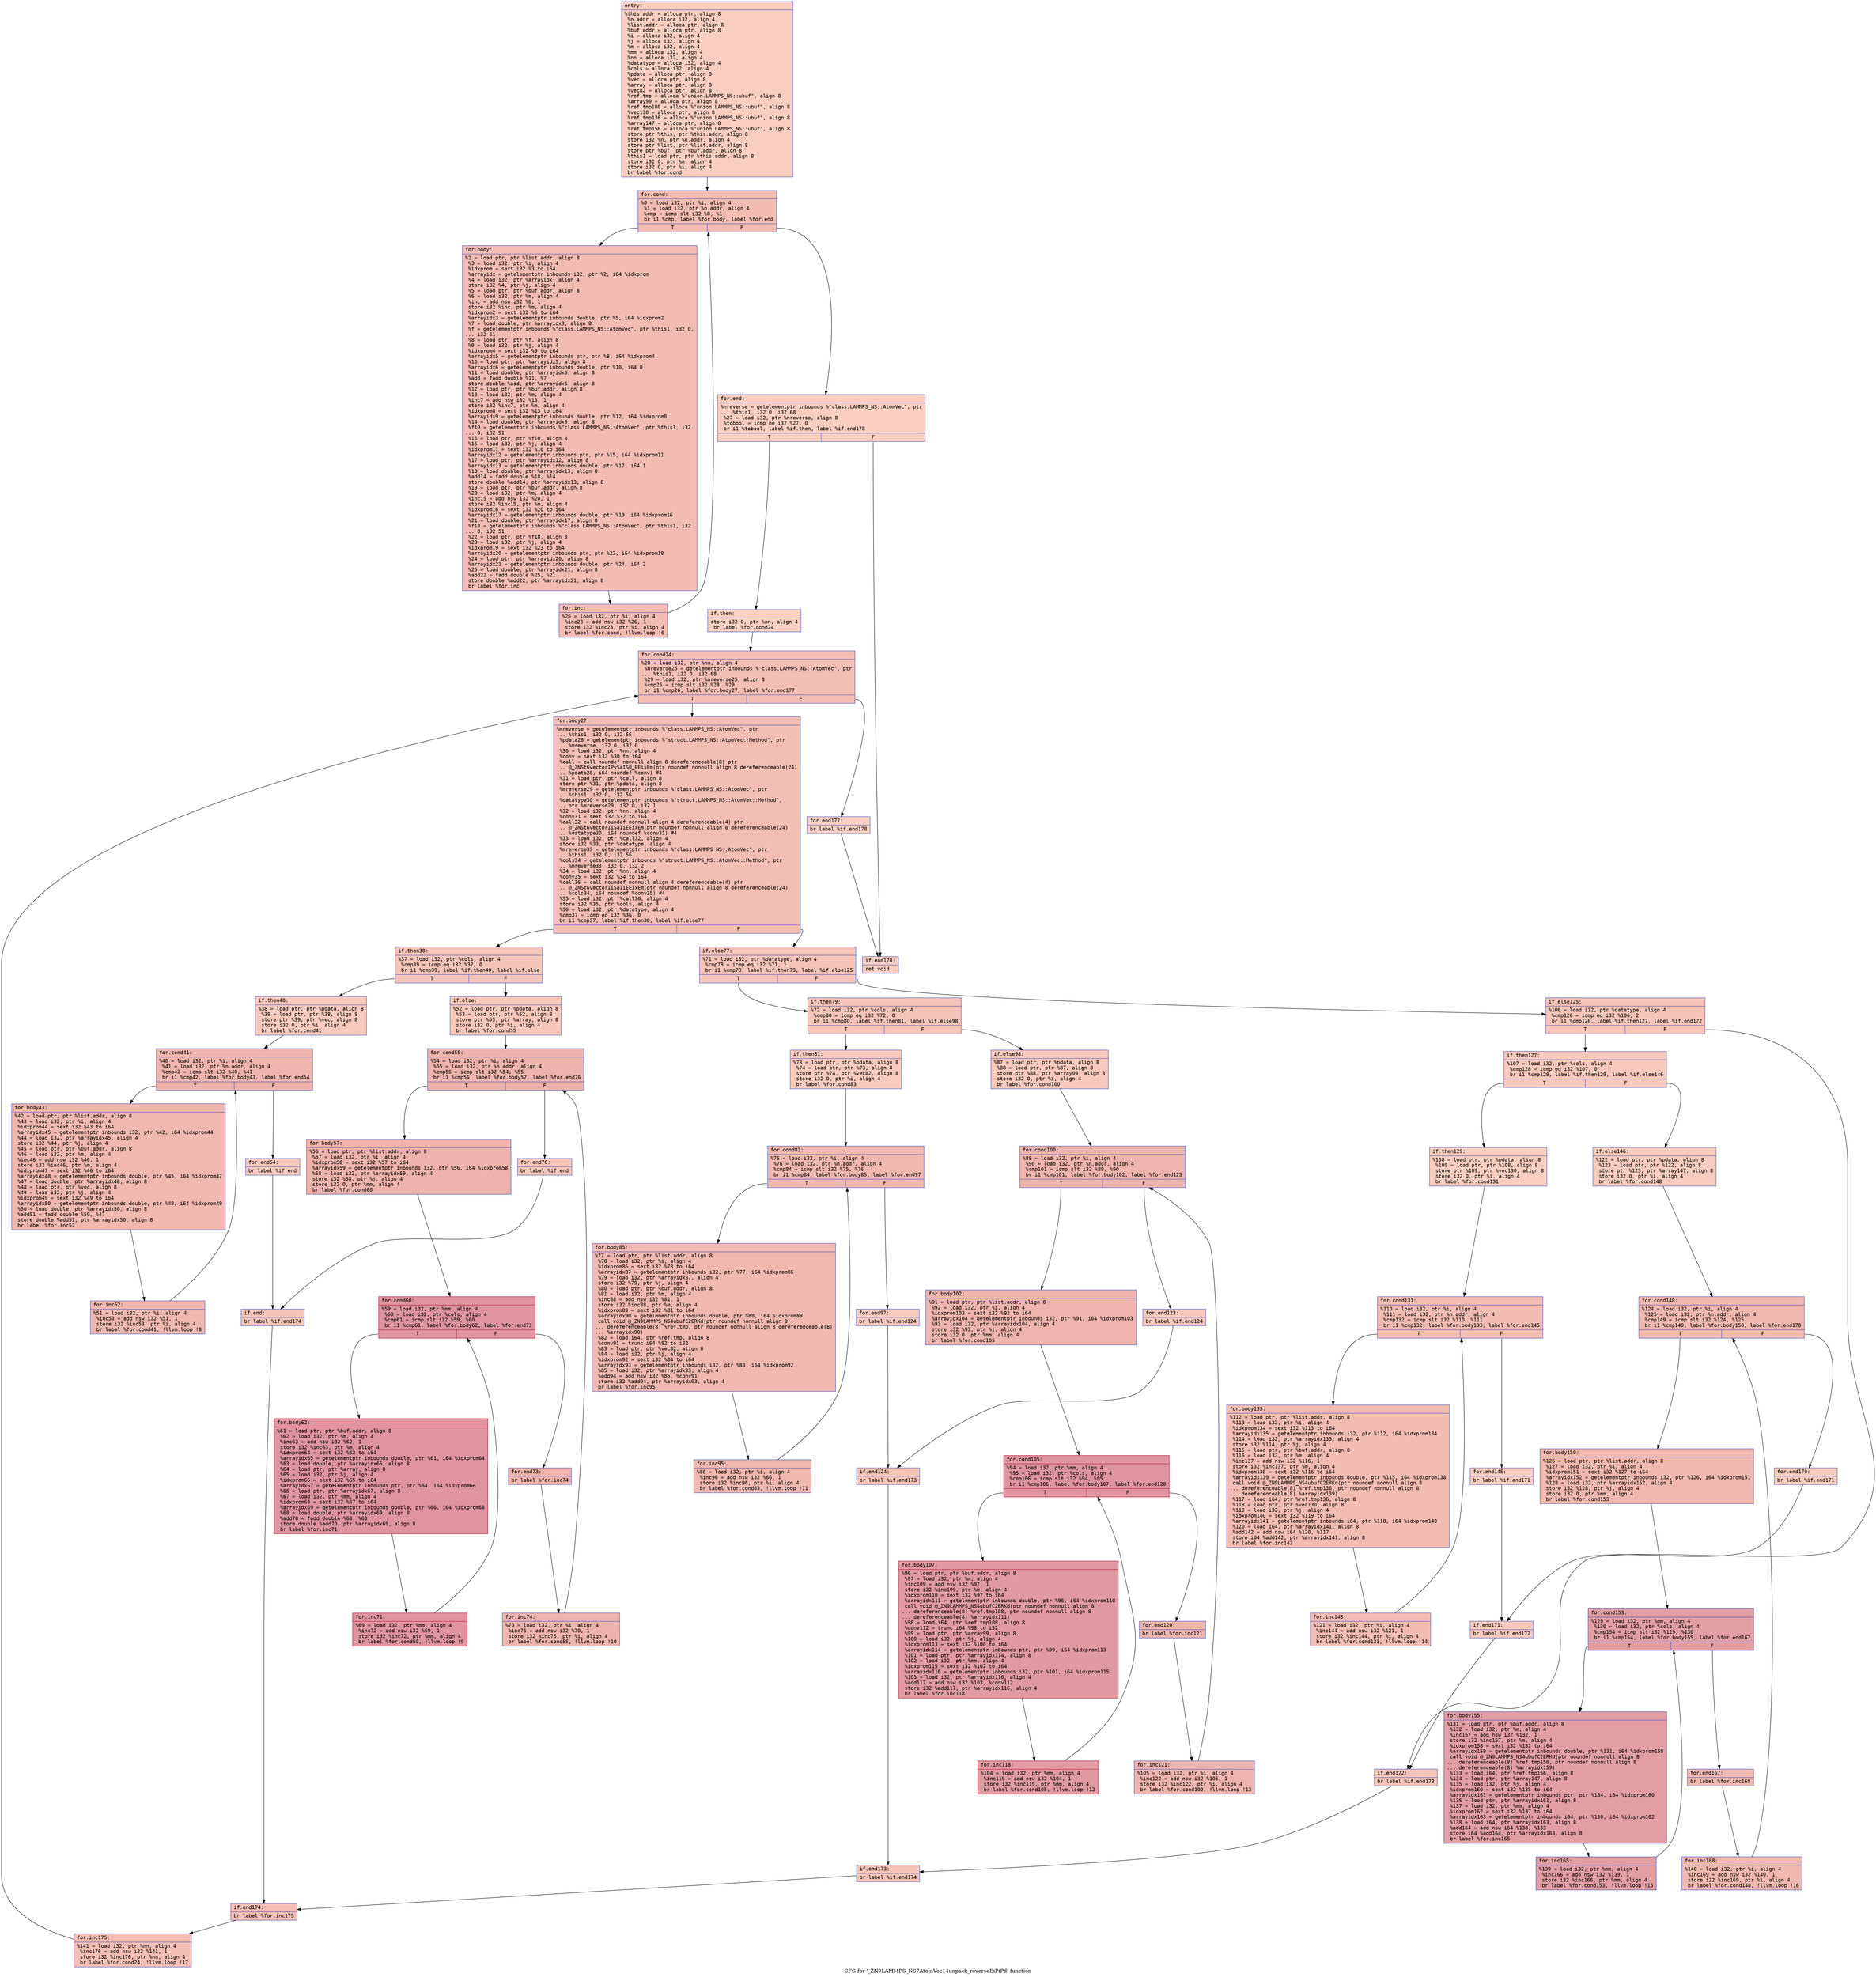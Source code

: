 digraph "CFG for '_ZN9LAMMPS_NS7AtomVec14unpack_reverseEiPiPd' function" {
	label="CFG for '_ZN9LAMMPS_NS7AtomVec14unpack_reverseEiPiPd' function";

	Node0x56285a9c4aa0 [shape=record,color="#3d50c3ff", style=filled, fillcolor="#f2907270" fontname="Courier",label="{entry:\l|  %this.addr = alloca ptr, align 8\l  %n.addr = alloca i32, align 4\l  %list.addr = alloca ptr, align 8\l  %buf.addr = alloca ptr, align 8\l  %i = alloca i32, align 4\l  %j = alloca i32, align 4\l  %m = alloca i32, align 4\l  %mm = alloca i32, align 4\l  %nn = alloca i32, align 4\l  %datatype = alloca i32, align 4\l  %cols = alloca i32, align 4\l  %pdata = alloca ptr, align 8\l  %vec = alloca ptr, align 8\l  %array = alloca ptr, align 8\l  %vec82 = alloca ptr, align 8\l  %ref.tmp = alloca %\"union.LAMMPS_NS::ubuf\", align 8\l  %array99 = alloca ptr, align 8\l  %ref.tmp108 = alloca %\"union.LAMMPS_NS::ubuf\", align 8\l  %vec130 = alloca ptr, align 8\l  %ref.tmp136 = alloca %\"union.LAMMPS_NS::ubuf\", align 8\l  %array147 = alloca ptr, align 8\l  %ref.tmp156 = alloca %\"union.LAMMPS_NS::ubuf\", align 8\l  store ptr %this, ptr %this.addr, align 8\l  store i32 %n, ptr %n.addr, align 4\l  store ptr %list, ptr %list.addr, align 8\l  store ptr %buf, ptr %buf.addr, align 8\l  %this1 = load ptr, ptr %this.addr, align 8\l  store i32 0, ptr %m, align 4\l  store i32 0, ptr %i, align 4\l  br label %for.cond\l}"];
	Node0x56285a9c4aa0 -> Node0x56285a9c92a0[tooltip="entry -> for.cond\nProbability 100.00%" ];
	Node0x56285a9c92a0 [shape=record,color="#3d50c3ff", style=filled, fillcolor="#e1675170" fontname="Courier",label="{for.cond:\l|  %0 = load i32, ptr %i, align 4\l  %1 = load i32, ptr %n.addr, align 4\l  %cmp = icmp slt i32 %0, %1\l  br i1 %cmp, label %for.body, label %for.end\l|{<s0>T|<s1>F}}"];
	Node0x56285a9c92a0:s0 -> Node0x56285a9c9520[tooltip="for.cond -> for.body\nProbability 96.88%" ];
	Node0x56285a9c92a0:s1 -> Node0x56285a9c95a0[tooltip="for.cond -> for.end\nProbability 3.12%" ];
	Node0x56285a9c9520 [shape=record,color="#3d50c3ff", style=filled, fillcolor="#e1675170" fontname="Courier",label="{for.body:\l|  %2 = load ptr, ptr %list.addr, align 8\l  %3 = load i32, ptr %i, align 4\l  %idxprom = sext i32 %3 to i64\l  %arrayidx = getelementptr inbounds i32, ptr %2, i64 %idxprom\l  %4 = load i32, ptr %arrayidx, align 4\l  store i32 %4, ptr %j, align 4\l  %5 = load ptr, ptr %buf.addr, align 8\l  %6 = load i32, ptr %m, align 4\l  %inc = add nsw i32 %6, 1\l  store i32 %inc, ptr %m, align 4\l  %idxprom2 = sext i32 %6 to i64\l  %arrayidx3 = getelementptr inbounds double, ptr %5, i64 %idxprom2\l  %7 = load double, ptr %arrayidx3, align 8\l  %f = getelementptr inbounds %\"class.LAMMPS_NS::AtomVec\", ptr %this1, i32 0,\l... i32 51\l  %8 = load ptr, ptr %f, align 8\l  %9 = load i32, ptr %j, align 4\l  %idxprom4 = sext i32 %9 to i64\l  %arrayidx5 = getelementptr inbounds ptr, ptr %8, i64 %idxprom4\l  %10 = load ptr, ptr %arrayidx5, align 8\l  %arrayidx6 = getelementptr inbounds double, ptr %10, i64 0\l  %11 = load double, ptr %arrayidx6, align 8\l  %add = fadd double %11, %7\l  store double %add, ptr %arrayidx6, align 8\l  %12 = load ptr, ptr %buf.addr, align 8\l  %13 = load i32, ptr %m, align 4\l  %inc7 = add nsw i32 %13, 1\l  store i32 %inc7, ptr %m, align 4\l  %idxprom8 = sext i32 %13 to i64\l  %arrayidx9 = getelementptr inbounds double, ptr %12, i64 %idxprom8\l  %14 = load double, ptr %arrayidx9, align 8\l  %f10 = getelementptr inbounds %\"class.LAMMPS_NS::AtomVec\", ptr %this1, i32\l... 0, i32 51\l  %15 = load ptr, ptr %f10, align 8\l  %16 = load i32, ptr %j, align 4\l  %idxprom11 = sext i32 %16 to i64\l  %arrayidx12 = getelementptr inbounds ptr, ptr %15, i64 %idxprom11\l  %17 = load ptr, ptr %arrayidx12, align 8\l  %arrayidx13 = getelementptr inbounds double, ptr %17, i64 1\l  %18 = load double, ptr %arrayidx13, align 8\l  %add14 = fadd double %18, %14\l  store double %add14, ptr %arrayidx13, align 8\l  %19 = load ptr, ptr %buf.addr, align 8\l  %20 = load i32, ptr %m, align 4\l  %inc15 = add nsw i32 %20, 1\l  store i32 %inc15, ptr %m, align 4\l  %idxprom16 = sext i32 %20 to i64\l  %arrayidx17 = getelementptr inbounds double, ptr %19, i64 %idxprom16\l  %21 = load double, ptr %arrayidx17, align 8\l  %f18 = getelementptr inbounds %\"class.LAMMPS_NS::AtomVec\", ptr %this1, i32\l... 0, i32 51\l  %22 = load ptr, ptr %f18, align 8\l  %23 = load i32, ptr %j, align 4\l  %idxprom19 = sext i32 %23 to i64\l  %arrayidx20 = getelementptr inbounds ptr, ptr %22, i64 %idxprom19\l  %24 = load ptr, ptr %arrayidx20, align 8\l  %arrayidx21 = getelementptr inbounds double, ptr %24, i64 2\l  %25 = load double, ptr %arrayidx21, align 8\l  %add22 = fadd double %25, %21\l  store double %add22, ptr %arrayidx21, align 8\l  br label %for.inc\l}"];
	Node0x56285a9c9520 -> Node0x56285a9cbc50[tooltip="for.body -> for.inc\nProbability 100.00%" ];
	Node0x56285a9cbc50 [shape=record,color="#3d50c3ff", style=filled, fillcolor="#e1675170" fontname="Courier",label="{for.inc:\l|  %26 = load i32, ptr %i, align 4\l  %inc23 = add nsw i32 %26, 1\l  store i32 %inc23, ptr %i, align 4\l  br label %for.cond, !llvm.loop !6\l}"];
	Node0x56285a9cbc50 -> Node0x56285a9c92a0[tooltip="for.inc -> for.cond\nProbability 100.00%" ];
	Node0x56285a9c95a0 [shape=record,color="#3d50c3ff", style=filled, fillcolor="#f2907270" fontname="Courier",label="{for.end:\l|  %nreverse = getelementptr inbounds %\"class.LAMMPS_NS::AtomVec\", ptr\l... %this1, i32 0, i32 68\l  %27 = load i32, ptr %nreverse, align 8\l  %tobool = icmp ne i32 %27, 0\l  br i1 %tobool, label %if.then, label %if.end178\l|{<s0>T|<s1>F}}"];
	Node0x56285a9c95a0:s0 -> Node0x56285a9cc260[tooltip="for.end -> if.then\nProbability 62.50%" ];
	Node0x56285a9c95a0:s1 -> Node0x56285a9cc2d0[tooltip="for.end -> if.end178\nProbability 37.50%" ];
	Node0x56285a9cc260 [shape=record,color="#3d50c3ff", style=filled, fillcolor="#f3947570" fontname="Courier",label="{if.then:\l|  store i32 0, ptr %nn, align 4\l  br label %for.cond24\l}"];
	Node0x56285a9cc260 -> Node0x56285a9cc4a0[tooltip="if.then -> for.cond24\nProbability 100.00%" ];
	Node0x56285a9cc4a0 [shape=record,color="#3d50c3ff", style=filled, fillcolor="#e36c5570" fontname="Courier",label="{for.cond24:\l|  %28 = load i32, ptr %nn, align 4\l  %nreverse25 = getelementptr inbounds %\"class.LAMMPS_NS::AtomVec\", ptr\l... %this1, i32 0, i32 68\l  %29 = load i32, ptr %nreverse25, align 8\l  %cmp26 = icmp slt i32 %28, %29\l  br i1 %cmp26, label %for.body27, label %for.end177\l|{<s0>T|<s1>F}}"];
	Node0x56285a9cc4a0:s0 -> Node0x56285a9cc830[tooltip="for.cond24 -> for.body27\nProbability 96.88%" ];
	Node0x56285a9cc4a0:s1 -> Node0x56285a9cc8b0[tooltip="for.cond24 -> for.end177\nProbability 3.12%" ];
	Node0x56285a9cc830 [shape=record,color="#3d50c3ff", style=filled, fillcolor="#e36c5570" fontname="Courier",label="{for.body27:\l|  %mreverse = getelementptr inbounds %\"class.LAMMPS_NS::AtomVec\", ptr\l... %this1, i32 0, i32 56\l  %pdata28 = getelementptr inbounds %\"struct.LAMMPS_NS::AtomVec::Method\", ptr\l... %mreverse, i32 0, i32 0\l  %30 = load i32, ptr %nn, align 4\l  %conv = sext i32 %30 to i64\l  %call = call noundef nonnull align 8 dereferenceable(8) ptr\l... @_ZNSt6vectorIPvSaIS0_EEixEm(ptr noundef nonnull align 8 dereferenceable(24)\l... %pdata28, i64 noundef %conv) #4\l  %31 = load ptr, ptr %call, align 8\l  store ptr %31, ptr %pdata, align 8\l  %mreverse29 = getelementptr inbounds %\"class.LAMMPS_NS::AtomVec\", ptr\l... %this1, i32 0, i32 56\l  %datatype30 = getelementptr inbounds %\"struct.LAMMPS_NS::AtomVec::Method\",\l... ptr %mreverse29, i32 0, i32 1\l  %32 = load i32, ptr %nn, align 4\l  %conv31 = sext i32 %32 to i64\l  %call32 = call noundef nonnull align 4 dereferenceable(4) ptr\l... @_ZNSt6vectorIiSaIiEEixEm(ptr noundef nonnull align 8 dereferenceable(24)\l... %datatype30, i64 noundef %conv31) #4\l  %33 = load i32, ptr %call32, align 4\l  store i32 %33, ptr %datatype, align 4\l  %mreverse33 = getelementptr inbounds %\"class.LAMMPS_NS::AtomVec\", ptr\l... %this1, i32 0, i32 56\l  %cols34 = getelementptr inbounds %\"struct.LAMMPS_NS::AtomVec::Method\", ptr\l... %mreverse33, i32 0, i32 2\l  %34 = load i32, ptr %nn, align 4\l  %conv35 = sext i32 %34 to i64\l  %call36 = call noundef nonnull align 4 dereferenceable(4) ptr\l... @_ZNSt6vectorIiSaIiEEixEm(ptr noundef nonnull align 8 dereferenceable(24)\l... %cols34, i64 noundef %conv35) #4\l  %35 = load i32, ptr %call36, align 4\l  store i32 %35, ptr %cols, align 4\l  %36 = load i32, ptr %datatype, align 4\l  %cmp37 = icmp eq i32 %36, 0\l  br i1 %cmp37, label %if.then38, label %if.else77\l|{<s0>T|<s1>F}}"];
	Node0x56285a9cc830:s0 -> Node0x56285a9cdb70[tooltip="for.body27 -> if.then38\nProbability 37.50%" ];
	Node0x56285a9cc830:s1 -> Node0x56285a9cdbc0[tooltip="for.body27 -> if.else77\nProbability 62.50%" ];
	Node0x56285a9cdb70 [shape=record,color="#3d50c3ff", style=filled, fillcolor="#e97a5f70" fontname="Courier",label="{if.then38:\l|  %37 = load i32, ptr %cols, align 4\l  %cmp39 = icmp eq i32 %37, 0\l  br i1 %cmp39, label %if.then40, label %if.else\l|{<s0>T|<s1>F}}"];
	Node0x56285a9cdb70:s0 -> Node0x56285a9cddf0[tooltip="if.then38 -> if.then40\nProbability 37.50%" ];
	Node0x56285a9cdb70:s1 -> Node0x56285a9cde70[tooltip="if.then38 -> if.else\nProbability 62.50%" ];
	Node0x56285a9cddf0 [shape=record,color="#3d50c3ff", style=filled, fillcolor="#ef886b70" fontname="Courier",label="{if.then40:\l|  %38 = load ptr, ptr %pdata, align 8\l  %39 = load ptr, ptr %38, align 8\l  store ptr %39, ptr %vec, align 8\l  store i32 0, ptr %i, align 4\l  br label %for.cond41\l}"];
	Node0x56285a9cddf0 -> Node0x56285a9ce1d0[tooltip="if.then40 -> for.cond41\nProbability 100.00%" ];
	Node0x56285a9ce1d0 [shape=record,color="#3d50c3ff", style=filled, fillcolor="#d8564670" fontname="Courier",label="{for.cond41:\l|  %40 = load i32, ptr %i, align 4\l  %41 = load i32, ptr %n.addr, align 4\l  %cmp42 = icmp slt i32 %40, %41\l  br i1 %cmp42, label %for.body43, label %for.end54\l|{<s0>T|<s1>F}}"];
	Node0x56285a9ce1d0:s0 -> Node0x56285a9ce470[tooltip="for.cond41 -> for.body43\nProbability 96.88%" ];
	Node0x56285a9ce1d0:s1 -> Node0x56285a9ce4f0[tooltip="for.cond41 -> for.end54\nProbability 3.12%" ];
	Node0x56285a9ce470 [shape=record,color="#3d50c3ff", style=filled, fillcolor="#dc5d4a70" fontname="Courier",label="{for.body43:\l|  %42 = load ptr, ptr %list.addr, align 8\l  %43 = load i32, ptr %i, align 4\l  %idxprom44 = sext i32 %43 to i64\l  %arrayidx45 = getelementptr inbounds i32, ptr %42, i64 %idxprom44\l  %44 = load i32, ptr %arrayidx45, align 4\l  store i32 %44, ptr %j, align 4\l  %45 = load ptr, ptr %buf.addr, align 8\l  %46 = load i32, ptr %m, align 4\l  %inc46 = add nsw i32 %46, 1\l  store i32 %inc46, ptr %m, align 4\l  %idxprom47 = sext i32 %46 to i64\l  %arrayidx48 = getelementptr inbounds double, ptr %45, i64 %idxprom47\l  %47 = load double, ptr %arrayidx48, align 8\l  %48 = load ptr, ptr %vec, align 8\l  %49 = load i32, ptr %j, align 4\l  %idxprom49 = sext i32 %49 to i64\l  %arrayidx50 = getelementptr inbounds double, ptr %48, i64 %idxprom49\l  %50 = load double, ptr %arrayidx50, align 8\l  %add51 = fadd double %50, %47\l  store double %add51, ptr %arrayidx50, align 8\l  br label %for.inc52\l}"];
	Node0x56285a9ce470 -> Node0x56285a9cb070[tooltip="for.body43 -> for.inc52\nProbability 100.00%" ];
	Node0x56285a9cb070 [shape=record,color="#3d50c3ff", style=filled, fillcolor="#dc5d4a70" fontname="Courier",label="{for.inc52:\l|  %51 = load i32, ptr %i, align 4\l  %inc53 = add nsw i32 %51, 1\l  store i32 %inc53, ptr %i, align 4\l  br label %for.cond41, !llvm.loop !8\l}"];
	Node0x56285a9cb070 -> Node0x56285a9ce1d0[tooltip="for.inc52 -> for.cond41\nProbability 100.00%" ];
	Node0x56285a9ce4f0 [shape=record,color="#3d50c3ff", style=filled, fillcolor="#ef886b70" fontname="Courier",label="{for.end54:\l|  br label %if.end\l}"];
	Node0x56285a9ce4f0 -> Node0x56285a9d04d0[tooltip="for.end54 -> if.end\nProbability 100.00%" ];
	Node0x56285a9cde70 [shape=record,color="#3d50c3ff", style=filled, fillcolor="#ec7f6370" fontname="Courier",label="{if.else:\l|  %52 = load ptr, ptr %pdata, align 8\l  %53 = load ptr, ptr %52, align 8\l  store ptr %53, ptr %array, align 8\l  store i32 0, ptr %i, align 4\l  br label %for.cond55\l}"];
	Node0x56285a9cde70 -> Node0x56285a9d07f0[tooltip="if.else -> for.cond55\nProbability 100.00%" ];
	Node0x56285a9d07f0 [shape=record,color="#3d50c3ff", style=filled, fillcolor="#d6524470" fontname="Courier",label="{for.cond55:\l|  %54 = load i32, ptr %i, align 4\l  %55 = load i32, ptr %n.addr, align 4\l  %cmp56 = icmp slt i32 %54, %55\l  br i1 %cmp56, label %for.body57, label %for.end76\l|{<s0>T|<s1>F}}"];
	Node0x56285a9d07f0:s0 -> Node0x56285a9d0a90[tooltip="for.cond55 -> for.body57\nProbability 96.88%" ];
	Node0x56285a9d07f0:s1 -> Node0x56285a9d0b10[tooltip="for.cond55 -> for.end76\nProbability 3.12%" ];
	Node0x56285a9d0a90 [shape=record,color="#3d50c3ff", style=filled, fillcolor="#d6524470" fontname="Courier",label="{for.body57:\l|  %56 = load ptr, ptr %list.addr, align 8\l  %57 = load i32, ptr %i, align 4\l  %idxprom58 = sext i32 %57 to i64\l  %arrayidx59 = getelementptr inbounds i32, ptr %56, i64 %idxprom58\l  %58 = load i32, ptr %arrayidx59, align 4\l  store i32 %58, ptr %j, align 4\l  store i32 0, ptr %mm, align 4\l  br label %for.cond60\l}"];
	Node0x56285a9d0a90 -> Node0x56285a9d1070[tooltip="for.body57 -> for.cond60\nProbability 100.00%" ];
	Node0x56285a9d1070 [shape=record,color="#b70d28ff", style=filled, fillcolor="#b70d2870" fontname="Courier",label="{for.cond60:\l|  %59 = load i32, ptr %mm, align 4\l  %60 = load i32, ptr %cols, align 4\l  %cmp61 = icmp slt i32 %59, %60\l  br i1 %cmp61, label %for.body62, label %for.end73\l|{<s0>T|<s1>F}}"];
	Node0x56285a9d1070:s0 -> Node0x56285a9d1310[tooltip="for.cond60 -> for.body62\nProbability 96.88%" ];
	Node0x56285a9d1070:s1 -> Node0x56285a9d1390[tooltip="for.cond60 -> for.end73\nProbability 3.12%" ];
	Node0x56285a9d1310 [shape=record,color="#b70d28ff", style=filled, fillcolor="#b70d2870" fontname="Courier",label="{for.body62:\l|  %61 = load ptr, ptr %buf.addr, align 8\l  %62 = load i32, ptr %m, align 4\l  %inc63 = add nsw i32 %62, 1\l  store i32 %inc63, ptr %m, align 4\l  %idxprom64 = sext i32 %62 to i64\l  %arrayidx65 = getelementptr inbounds double, ptr %61, i64 %idxprom64\l  %63 = load double, ptr %arrayidx65, align 8\l  %64 = load ptr, ptr %array, align 8\l  %65 = load i32, ptr %j, align 4\l  %idxprom66 = sext i32 %65 to i64\l  %arrayidx67 = getelementptr inbounds ptr, ptr %64, i64 %idxprom66\l  %66 = load ptr, ptr %arrayidx67, align 8\l  %67 = load i32, ptr %mm, align 4\l  %idxprom68 = sext i32 %67 to i64\l  %arrayidx69 = getelementptr inbounds double, ptr %66, i64 %idxprom68\l  %68 = load double, ptr %arrayidx69, align 8\l  %add70 = fadd double %68, %63\l  store double %add70, ptr %arrayidx69, align 8\l  br label %for.inc71\l}"];
	Node0x56285a9d1310 -> Node0x56285a9d1fb0[tooltip="for.body62 -> for.inc71\nProbability 100.00%" ];
	Node0x56285a9d1fb0 [shape=record,color="#b70d28ff", style=filled, fillcolor="#b70d2870" fontname="Courier",label="{for.inc71:\l|  %69 = load i32, ptr %mm, align 4\l  %inc72 = add nsw i32 %69, 1\l  store i32 %inc72, ptr %mm, align 4\l  br label %for.cond60, !llvm.loop !9\l}"];
	Node0x56285a9d1fb0 -> Node0x56285a9d1070[tooltip="for.inc71 -> for.cond60\nProbability 100.00%" ];
	Node0x56285a9d1390 [shape=record,color="#3d50c3ff", style=filled, fillcolor="#d6524470" fontname="Courier",label="{for.end73:\l|  br label %for.inc74\l}"];
	Node0x56285a9d1390 -> Node0x56285a9d2430[tooltip="for.end73 -> for.inc74\nProbability 100.00%" ];
	Node0x56285a9d2430 [shape=record,color="#3d50c3ff", style=filled, fillcolor="#d6524470" fontname="Courier",label="{for.inc74:\l|  %70 = load i32, ptr %i, align 4\l  %inc75 = add nsw i32 %70, 1\l  store i32 %inc75, ptr %i, align 4\l  br label %for.cond55, !llvm.loop !10\l}"];
	Node0x56285a9d2430 -> Node0x56285a9d07f0[tooltip="for.inc74 -> for.cond55\nProbability 100.00%" ];
	Node0x56285a9d0b10 [shape=record,color="#3d50c3ff", style=filled, fillcolor="#ec7f6370" fontname="Courier",label="{for.end76:\l|  br label %if.end\l}"];
	Node0x56285a9d0b10 -> Node0x56285a9d04d0[tooltip="for.end76 -> if.end\nProbability 100.00%" ];
	Node0x56285a9d04d0 [shape=record,color="#3d50c3ff", style=filled, fillcolor="#e97a5f70" fontname="Courier",label="{if.end:\l|  br label %if.end174\l}"];
	Node0x56285a9d04d0 -> Node0x56285a9d2920[tooltip="if.end -> if.end174\nProbability 100.00%" ];
	Node0x56285a9cdbc0 [shape=record,color="#3d50c3ff", style=filled, fillcolor="#e8765c70" fontname="Courier",label="{if.else77:\l|  %71 = load i32, ptr %datatype, align 4\l  %cmp78 = icmp eq i32 %71, 1\l  br i1 %cmp78, label %if.then79, label %if.else125\l|{<s0>T|<s1>F}}"];
	Node0x56285a9cdbc0:s0 -> Node0x56285a9d2b40[tooltip="if.else77 -> if.then79\nProbability 50.00%" ];
	Node0x56285a9cdbc0:s1 -> Node0x56285a9d2bc0[tooltip="if.else77 -> if.else125\nProbability 50.00%" ];
	Node0x56285a9d2b40 [shape=record,color="#3d50c3ff", style=filled, fillcolor="#e97a5f70" fontname="Courier",label="{if.then79:\l|  %72 = load i32, ptr %cols, align 4\l  %cmp80 = icmp eq i32 %72, 0\l  br i1 %cmp80, label %if.then81, label %if.else98\l|{<s0>T|<s1>F}}"];
	Node0x56285a9d2b40:s0 -> Node0x56285a9d2e20[tooltip="if.then79 -> if.then81\nProbability 37.50%" ];
	Node0x56285a9d2b40:s1 -> Node0x56285a9d2ea0[tooltip="if.then79 -> if.else98\nProbability 62.50%" ];
	Node0x56285a9d2e20 [shape=record,color="#3d50c3ff", style=filled, fillcolor="#ef886b70" fontname="Courier",label="{if.then81:\l|  %73 = load ptr, ptr %pdata, align 8\l  %74 = load ptr, ptr %73, align 8\l  store ptr %74, ptr %vec82, align 8\l  store i32 0, ptr %i, align 4\l  br label %for.cond83\l}"];
	Node0x56285a9d2e20 -> Node0x56285a9d3210[tooltip="if.then81 -> for.cond83\nProbability 100.00%" ];
	Node0x56285a9d3210 [shape=record,color="#3d50c3ff", style=filled, fillcolor="#dc5d4a70" fontname="Courier",label="{for.cond83:\l|  %75 = load i32, ptr %i, align 4\l  %76 = load i32, ptr %n.addr, align 4\l  %cmp84 = icmp slt i32 %75, %76\l  br i1 %cmp84, label %for.body85, label %for.end97\l|{<s0>T|<s1>F}}"];
	Node0x56285a9d3210:s0 -> Node0x56285a9d34b0[tooltip="for.cond83 -> for.body85\nProbability 96.88%" ];
	Node0x56285a9d3210:s1 -> Node0x56285a9d3530[tooltip="for.cond83 -> for.end97\nProbability 3.12%" ];
	Node0x56285a9d34b0 [shape=record,color="#3d50c3ff", style=filled, fillcolor="#dc5d4a70" fontname="Courier",label="{for.body85:\l|  %77 = load ptr, ptr %list.addr, align 8\l  %78 = load i32, ptr %i, align 4\l  %idxprom86 = sext i32 %78 to i64\l  %arrayidx87 = getelementptr inbounds i32, ptr %77, i64 %idxprom86\l  %79 = load i32, ptr %arrayidx87, align 4\l  store i32 %79, ptr %j, align 4\l  %80 = load ptr, ptr %buf.addr, align 8\l  %81 = load i32, ptr %m, align 4\l  %inc88 = add nsw i32 %81, 1\l  store i32 %inc88, ptr %m, align 4\l  %idxprom89 = sext i32 %81 to i64\l  %arrayidx90 = getelementptr inbounds double, ptr %80, i64 %idxprom89\l  call void @_ZN9LAMMPS_NS4ubufC2ERKd(ptr noundef nonnull align 8\l... dereferenceable(8) %ref.tmp, ptr noundef nonnull align 8 dereferenceable(8)\l... %arrayidx90)\l  %82 = load i64, ptr %ref.tmp, align 8\l  %conv91 = trunc i64 %82 to i32\l  %83 = load ptr, ptr %vec82, align 8\l  %84 = load i32, ptr %j, align 4\l  %idxprom92 = sext i32 %84 to i64\l  %arrayidx93 = getelementptr inbounds i32, ptr %83, i64 %idxprom92\l  %85 = load i32, ptr %arrayidx93, align 4\l  %add94 = add nsw i32 %85, %conv91\l  store i32 %add94, ptr %arrayidx93, align 4\l  br label %for.inc95\l}"];
	Node0x56285a9d34b0 -> Node0x56285a9d4410[tooltip="for.body85 -> for.inc95\nProbability 100.00%" ];
	Node0x56285a9d4410 [shape=record,color="#3d50c3ff", style=filled, fillcolor="#dc5d4a70" fontname="Courier",label="{for.inc95:\l|  %86 = load i32, ptr %i, align 4\l  %inc96 = add nsw i32 %86, 1\l  store i32 %inc96, ptr %i, align 4\l  br label %for.cond83, !llvm.loop !11\l}"];
	Node0x56285a9d4410 -> Node0x56285a9d3210[tooltip="for.inc95 -> for.cond83\nProbability 100.00%" ];
	Node0x56285a9d3530 [shape=record,color="#3d50c3ff", style=filled, fillcolor="#ef886b70" fontname="Courier",label="{for.end97:\l|  br label %if.end124\l}"];
	Node0x56285a9d3530 -> Node0x56285a9d4890[tooltip="for.end97 -> if.end124\nProbability 100.00%" ];
	Node0x56285a9d2ea0 [shape=record,color="#3d50c3ff", style=filled, fillcolor="#ed836670" fontname="Courier",label="{if.else98:\l|  %87 = load ptr, ptr %pdata, align 8\l  %88 = load ptr, ptr %87, align 8\l  store ptr %88, ptr %array99, align 8\l  store i32 0, ptr %i, align 4\l  br label %for.cond100\l}"];
	Node0x56285a9d2ea0 -> Node0x56285a9d4bc0[tooltip="if.else98 -> for.cond100\nProbability 100.00%" ];
	Node0x56285a9d4bc0 [shape=record,color="#3d50c3ff", style=filled, fillcolor="#d8564670" fontname="Courier",label="{for.cond100:\l|  %89 = load i32, ptr %i, align 4\l  %90 = load i32, ptr %n.addr, align 4\l  %cmp101 = icmp slt i32 %89, %90\l  br i1 %cmp101, label %for.body102, label %for.end123\l|{<s0>T|<s1>F}}"];
	Node0x56285a9d4bc0:s0 -> Node0x56285a9d4e60[tooltip="for.cond100 -> for.body102\nProbability 96.88%" ];
	Node0x56285a9d4bc0:s1 -> Node0x56285a9d4ee0[tooltip="for.cond100 -> for.end123\nProbability 3.12%" ];
	Node0x56285a9d4e60 [shape=record,color="#3d50c3ff", style=filled, fillcolor="#d8564670" fontname="Courier",label="{for.body102:\l|  %91 = load ptr, ptr %list.addr, align 8\l  %92 = load i32, ptr %i, align 4\l  %idxprom103 = sext i32 %92 to i64\l  %arrayidx104 = getelementptr inbounds i32, ptr %91, i64 %idxprom103\l  %93 = load i32, ptr %arrayidx104, align 4\l  store i32 %93, ptr %j, align 4\l  store i32 0, ptr %mm, align 4\l  br label %for.cond105\l}"];
	Node0x56285a9d4e60 -> Node0x56285a9d5440[tooltip="for.body102 -> for.cond105\nProbability 100.00%" ];
	Node0x56285a9d5440 [shape=record,color="#b70d28ff", style=filled, fillcolor="#b70d2870" fontname="Courier",label="{for.cond105:\l|  %94 = load i32, ptr %mm, align 4\l  %95 = load i32, ptr %cols, align 4\l  %cmp106 = icmp slt i32 %94, %95\l  br i1 %cmp106, label %for.body107, label %for.end120\l|{<s0>T|<s1>F}}"];
	Node0x56285a9d5440:s0 -> Node0x56285a9ceea0[tooltip="for.cond105 -> for.body107\nProbability 96.88%" ];
	Node0x56285a9d5440:s1 -> Node0x56285a9cef20[tooltip="for.cond105 -> for.end120\nProbability 3.12%" ];
	Node0x56285a9ceea0 [shape=record,color="#b70d28ff", style=filled, fillcolor="#bb1b2c70" fontname="Courier",label="{for.body107:\l|  %96 = load ptr, ptr %buf.addr, align 8\l  %97 = load i32, ptr %m, align 4\l  %inc109 = add nsw i32 %97, 1\l  store i32 %inc109, ptr %m, align 4\l  %idxprom110 = sext i32 %97 to i64\l  %arrayidx111 = getelementptr inbounds double, ptr %96, i64 %idxprom110\l  call void @_ZN9LAMMPS_NS4ubufC2ERKd(ptr noundef nonnull align 8\l... dereferenceable(8) %ref.tmp108, ptr noundef nonnull align 8\l... dereferenceable(8) %arrayidx111)\l  %98 = load i64, ptr %ref.tmp108, align 8\l  %conv112 = trunc i64 %98 to i32\l  %99 = load ptr, ptr %array99, align 8\l  %100 = load i32, ptr %j, align 4\l  %idxprom113 = sext i32 %100 to i64\l  %arrayidx114 = getelementptr inbounds ptr, ptr %99, i64 %idxprom113\l  %101 = load ptr, ptr %arrayidx114, align 8\l  %102 = load i32, ptr %mm, align 4\l  %idxprom115 = sext i32 %102 to i64\l  %arrayidx116 = getelementptr inbounds i32, ptr %101, i64 %idxprom115\l  %103 = load i32, ptr %arrayidx116, align 4\l  %add117 = add nsw i32 %103, %conv112\l  store i32 %add117, ptr %arrayidx116, align 4\l  br label %for.inc118\l}"];
	Node0x56285a9ceea0 -> Node0x56285a9d6d80[tooltip="for.body107 -> for.inc118\nProbability 100.00%" ];
	Node0x56285a9d6d80 [shape=record,color="#b70d28ff", style=filled, fillcolor="#bb1b2c70" fontname="Courier",label="{for.inc118:\l|  %104 = load i32, ptr %mm, align 4\l  %inc119 = add nsw i32 %104, 1\l  store i32 %inc119, ptr %mm, align 4\l  br label %for.cond105, !llvm.loop !12\l}"];
	Node0x56285a9d6d80 -> Node0x56285a9d5440[tooltip="for.inc118 -> for.cond105\nProbability 100.00%" ];
	Node0x56285a9cef20 [shape=record,color="#3d50c3ff", style=filled, fillcolor="#d8564670" fontname="Courier",label="{for.end120:\l|  br label %for.inc121\l}"];
	Node0x56285a9cef20 -> Node0x56285a9d7200[tooltip="for.end120 -> for.inc121\nProbability 100.00%" ];
	Node0x56285a9d7200 [shape=record,color="#3d50c3ff", style=filled, fillcolor="#d8564670" fontname="Courier",label="{for.inc121:\l|  %105 = load i32, ptr %i, align 4\l  %inc122 = add nsw i32 %105, 1\l  store i32 %inc122, ptr %i, align 4\l  br label %for.cond100, !llvm.loop !13\l}"];
	Node0x56285a9d7200 -> Node0x56285a9d4bc0[tooltip="for.inc121 -> for.cond100\nProbability 100.00%" ];
	Node0x56285a9d4ee0 [shape=record,color="#3d50c3ff", style=filled, fillcolor="#ed836670" fontname="Courier",label="{for.end123:\l|  br label %if.end124\l}"];
	Node0x56285a9d4ee0 -> Node0x56285a9d4890[tooltip="for.end123 -> if.end124\nProbability 100.00%" ];
	Node0x56285a9d4890 [shape=record,color="#3d50c3ff", style=filled, fillcolor="#e97a5f70" fontname="Courier",label="{if.end124:\l|  br label %if.end173\l}"];
	Node0x56285a9d4890 -> Node0x56285a9d76f0[tooltip="if.end124 -> if.end173\nProbability 100.00%" ];
	Node0x56285a9d2bc0 [shape=record,color="#3d50c3ff", style=filled, fillcolor="#e97a5f70" fontname="Courier",label="{if.else125:\l|  %106 = load i32, ptr %datatype, align 4\l  %cmp126 = icmp eq i32 %106, 2\l  br i1 %cmp126, label %if.then127, label %if.end172\l|{<s0>T|<s1>F}}"];
	Node0x56285a9d2bc0:s0 -> Node0x56285a9d7910[tooltip="if.else125 -> if.then127\nProbability 50.00%" ];
	Node0x56285a9d2bc0:s1 -> Node0x56285a9d7990[tooltip="if.else125 -> if.end172\nProbability 50.00%" ];
	Node0x56285a9d7910 [shape=record,color="#3d50c3ff", style=filled, fillcolor="#ed836670" fontname="Courier",label="{if.then127:\l|  %107 = load i32, ptr %cols, align 4\l  %cmp128 = icmp eq i32 %107, 0\l  br i1 %cmp128, label %if.then129, label %if.else146\l|{<s0>T|<s1>F}}"];
	Node0x56285a9d7910:s0 -> Node0x56285a9d7bf0[tooltip="if.then127 -> if.then129\nProbability 37.50%" ];
	Node0x56285a9d7910:s1 -> Node0x56285a9d7c70[tooltip="if.then127 -> if.else146\nProbability 62.50%" ];
	Node0x56285a9d7bf0 [shape=record,color="#3d50c3ff", style=filled, fillcolor="#f2907270" fontname="Courier",label="{if.then129:\l|  %108 = load ptr, ptr %pdata, align 8\l  %109 = load ptr, ptr %108, align 8\l  store ptr %109, ptr %vec130, align 8\l  store i32 0, ptr %i, align 4\l  br label %for.cond131\l}"];
	Node0x56285a9d7bf0 -> Node0x56285a9d7fe0[tooltip="if.then129 -> for.cond131\nProbability 100.00%" ];
	Node0x56285a9d7fe0 [shape=record,color="#3d50c3ff", style=filled, fillcolor="#e1675170" fontname="Courier",label="{for.cond131:\l|  %110 = load i32, ptr %i, align 4\l  %111 = load i32, ptr %n.addr, align 4\l  %cmp132 = icmp slt i32 %110, %111\l  br i1 %cmp132, label %for.body133, label %for.end145\l|{<s0>T|<s1>F}}"];
	Node0x56285a9d7fe0:s0 -> Node0x56285a9d8280[tooltip="for.cond131 -> for.body133\nProbability 96.88%" ];
	Node0x56285a9d7fe0:s1 -> Node0x56285a9d8300[tooltip="for.cond131 -> for.end145\nProbability 3.12%" ];
	Node0x56285a9d8280 [shape=record,color="#3d50c3ff", style=filled, fillcolor="#e1675170" fontname="Courier",label="{for.body133:\l|  %112 = load ptr, ptr %list.addr, align 8\l  %113 = load i32, ptr %i, align 4\l  %idxprom134 = sext i32 %113 to i64\l  %arrayidx135 = getelementptr inbounds i32, ptr %112, i64 %idxprom134\l  %114 = load i32, ptr %arrayidx135, align 4\l  store i32 %114, ptr %j, align 4\l  %115 = load ptr, ptr %buf.addr, align 8\l  %116 = load i32, ptr %m, align 4\l  %inc137 = add nsw i32 %116, 1\l  store i32 %inc137, ptr %m, align 4\l  %idxprom138 = sext i32 %116 to i64\l  %arrayidx139 = getelementptr inbounds double, ptr %115, i64 %idxprom138\l  call void @_ZN9LAMMPS_NS4ubufC2ERKd(ptr noundef nonnull align 8\l... dereferenceable(8) %ref.tmp136, ptr noundef nonnull align 8\l... dereferenceable(8) %arrayidx139)\l  %117 = load i64, ptr %ref.tmp136, align 8\l  %118 = load ptr, ptr %vec130, align 8\l  %119 = load i32, ptr %j, align 4\l  %idxprom140 = sext i32 %119 to i64\l  %arrayidx141 = getelementptr inbounds i64, ptr %118, i64 %idxprom140\l  %120 = load i64, ptr %arrayidx141, align 8\l  %add142 = add nsw i64 %120, %117\l  store i64 %add142, ptr %arrayidx141, align 8\l  br label %for.inc143\l}"];
	Node0x56285a9d8280 -> Node0x56285a9d9170[tooltip="for.body133 -> for.inc143\nProbability 100.00%" ];
	Node0x56285a9d9170 [shape=record,color="#3d50c3ff", style=filled, fillcolor="#e1675170" fontname="Courier",label="{for.inc143:\l|  %121 = load i32, ptr %i, align 4\l  %inc144 = add nsw i32 %121, 1\l  store i32 %inc144, ptr %i, align 4\l  br label %for.cond131, !llvm.loop !14\l}"];
	Node0x56285a9d9170 -> Node0x56285a9d7fe0[tooltip="for.inc143 -> for.cond131\nProbability 100.00%" ];
	Node0x56285a9d8300 [shape=record,color="#3d50c3ff", style=filled, fillcolor="#f2907270" fontname="Courier",label="{for.end145:\l|  br label %if.end171\l}"];
	Node0x56285a9d8300 -> Node0x56285a9d95d0[tooltip="for.end145 -> if.end171\nProbability 100.00%" ];
	Node0x56285a9d7c70 [shape=record,color="#3d50c3ff", style=filled, fillcolor="#f08b6e70" fontname="Courier",label="{if.else146:\l|  %122 = load ptr, ptr %pdata, align 8\l  %123 = load ptr, ptr %122, align 8\l  store ptr %123, ptr %array147, align 8\l  store i32 0, ptr %i, align 4\l  br label %for.cond148\l}"];
	Node0x56285a9d7c70 -> Node0x56285a9d9900[tooltip="if.else146 -> for.cond148\nProbability 100.00%" ];
	Node0x56285a9d9900 [shape=record,color="#3d50c3ff", style=filled, fillcolor="#dc5d4a70" fontname="Courier",label="{for.cond148:\l|  %124 = load i32, ptr %i, align 4\l  %125 = load i32, ptr %n.addr, align 4\l  %cmp149 = icmp slt i32 %124, %125\l  br i1 %cmp149, label %for.body150, label %for.end170\l|{<s0>T|<s1>F}}"];
	Node0x56285a9d9900:s0 -> Node0x56285a9cf9c0[tooltip="for.cond148 -> for.body150\nProbability 96.88%" ];
	Node0x56285a9d9900:s1 -> Node0x56285a9cfa40[tooltip="for.cond148 -> for.end170\nProbability 3.12%" ];
	Node0x56285a9cf9c0 [shape=record,color="#3d50c3ff", style=filled, fillcolor="#dc5d4a70" fontname="Courier",label="{for.body150:\l|  %126 = load ptr, ptr %list.addr, align 8\l  %127 = load i32, ptr %i, align 4\l  %idxprom151 = sext i32 %127 to i64\l  %arrayidx152 = getelementptr inbounds i32, ptr %126, i64 %idxprom151\l  %128 = load i32, ptr %arrayidx152, align 4\l  store i32 %128, ptr %j, align 4\l  store i32 0, ptr %mm, align 4\l  br label %for.cond153\l}"];
	Node0x56285a9cf9c0 -> Node0x56285a9cffa0[tooltip="for.body150 -> for.cond153\nProbability 100.00%" ];
	Node0x56285a9cffa0 [shape=record,color="#3d50c3ff", style=filled, fillcolor="#be242e70" fontname="Courier",label="{for.cond153:\l|  %129 = load i32, ptr %mm, align 4\l  %130 = load i32, ptr %cols, align 4\l  %cmp154 = icmp slt i32 %129, %130\l  br i1 %cmp154, label %for.body155, label %for.end167\l|{<s0>T|<s1>F}}"];
	Node0x56285a9cffa0:s0 -> Node0x56285a9d0240[tooltip="for.cond153 -> for.body155\nProbability 96.88%" ];
	Node0x56285a9cffa0:s1 -> Node0x56285a9d02c0[tooltip="for.cond153 -> for.end167\nProbability 3.12%" ];
	Node0x56285a9d0240 [shape=record,color="#3d50c3ff", style=filled, fillcolor="#be242e70" fontname="Courier",label="{for.body155:\l|  %131 = load ptr, ptr %buf.addr, align 8\l  %132 = load i32, ptr %m, align 4\l  %inc157 = add nsw i32 %132, 1\l  store i32 %inc157, ptr %m, align 4\l  %idxprom158 = sext i32 %132 to i64\l  %arrayidx159 = getelementptr inbounds double, ptr %131, i64 %idxprom158\l  call void @_ZN9LAMMPS_NS4ubufC2ERKd(ptr noundef nonnull align 8\l... dereferenceable(8) %ref.tmp156, ptr noundef nonnull align 8\l... dereferenceable(8) %arrayidx159)\l  %133 = load i64, ptr %ref.tmp156, align 8\l  %134 = load ptr, ptr %array147, align 8\l  %135 = load i32, ptr %j, align 4\l  %idxprom160 = sext i32 %135 to i64\l  %arrayidx161 = getelementptr inbounds ptr, ptr %134, i64 %idxprom160\l  %136 = load ptr, ptr %arrayidx161, align 8\l  %137 = load i32, ptr %mm, align 4\l  %idxprom162 = sext i32 %137 to i64\l  %arrayidx163 = getelementptr inbounds i64, ptr %136, i64 %idxprom162\l  %138 = load i64, ptr %arrayidx163, align 8\l  %add164 = add nsw i64 %138, %133\l  store i64 %add164, ptr %arrayidx163, align 8\l  br label %for.inc165\l}"];
	Node0x56285a9d0240 -> Node0x56285a9dbe50[tooltip="for.body155 -> for.inc165\nProbability 100.00%" ];
	Node0x56285a9dbe50 [shape=record,color="#3d50c3ff", style=filled, fillcolor="#be242e70" fontname="Courier",label="{for.inc165:\l|  %139 = load i32, ptr %mm, align 4\l  %inc166 = add nsw i32 %139, 1\l  store i32 %inc166, ptr %mm, align 4\l  br label %for.cond153, !llvm.loop !15\l}"];
	Node0x56285a9dbe50 -> Node0x56285a9cffa0[tooltip="for.inc165 -> for.cond153\nProbability 100.00%" ];
	Node0x56285a9d02c0 [shape=record,color="#3d50c3ff", style=filled, fillcolor="#dc5d4a70" fontname="Courier",label="{for.end167:\l|  br label %for.inc168\l}"];
	Node0x56285a9d02c0 -> Node0x56285a9dc2b0[tooltip="for.end167 -> for.inc168\nProbability 100.00%" ];
	Node0x56285a9dc2b0 [shape=record,color="#3d50c3ff", style=filled, fillcolor="#dc5d4a70" fontname="Courier",label="{for.inc168:\l|  %140 = load i32, ptr %i, align 4\l  %inc169 = add nsw i32 %140, 1\l  store i32 %inc169, ptr %i, align 4\l  br label %for.cond148, !llvm.loop !16\l}"];
	Node0x56285a9dc2b0 -> Node0x56285a9d9900[tooltip="for.inc168 -> for.cond148\nProbability 100.00%" ];
	Node0x56285a9cfa40 [shape=record,color="#3d50c3ff", style=filled, fillcolor="#f08b6e70" fontname="Courier",label="{for.end170:\l|  br label %if.end171\l}"];
	Node0x56285a9cfa40 -> Node0x56285a9d95d0[tooltip="for.end170 -> if.end171\nProbability 100.00%" ];
	Node0x56285a9d95d0 [shape=record,color="#3d50c3ff", style=filled, fillcolor="#ed836670" fontname="Courier",label="{if.end171:\l|  br label %if.end172\l}"];
	Node0x56285a9d95d0 -> Node0x56285a9d7990[tooltip="if.end171 -> if.end172\nProbability 100.00%" ];
	Node0x56285a9d7990 [shape=record,color="#3d50c3ff", style=filled, fillcolor="#e97a5f70" fontname="Courier",label="{if.end172:\l|  br label %if.end173\l}"];
	Node0x56285a9d7990 -> Node0x56285a9d76f0[tooltip="if.end172 -> if.end173\nProbability 100.00%" ];
	Node0x56285a9d76f0 [shape=record,color="#3d50c3ff", style=filled, fillcolor="#e8765c70" fontname="Courier",label="{if.end173:\l|  br label %if.end174\l}"];
	Node0x56285a9d76f0 -> Node0x56285a9d2920[tooltip="if.end173 -> if.end174\nProbability 100.00%" ];
	Node0x56285a9d2920 [shape=record,color="#3d50c3ff", style=filled, fillcolor="#e36c5570" fontname="Courier",label="{if.end174:\l|  br label %for.inc175\l}"];
	Node0x56285a9d2920 -> Node0x56285a9dc8f0[tooltip="if.end174 -> for.inc175\nProbability 100.00%" ];
	Node0x56285a9dc8f0 [shape=record,color="#3d50c3ff", style=filled, fillcolor="#e36c5570" fontname="Courier",label="{for.inc175:\l|  %141 = load i32, ptr %nn, align 4\l  %inc176 = add nsw i32 %141, 1\l  store i32 %inc176, ptr %nn, align 4\l  br label %for.cond24, !llvm.loop !17\l}"];
	Node0x56285a9dc8f0 -> Node0x56285a9cc4a0[tooltip="for.inc175 -> for.cond24\nProbability 100.00%" ];
	Node0x56285a9cc8b0 [shape=record,color="#3d50c3ff", style=filled, fillcolor="#f3947570" fontname="Courier",label="{for.end177:\l|  br label %if.end178\l}"];
	Node0x56285a9cc8b0 -> Node0x56285a9cc2d0[tooltip="for.end177 -> if.end178\nProbability 100.00%" ];
	Node0x56285a9cc2d0 [shape=record,color="#3d50c3ff", style=filled, fillcolor="#f2907270" fontname="Courier",label="{if.end178:\l|  ret void\l}"];
}
